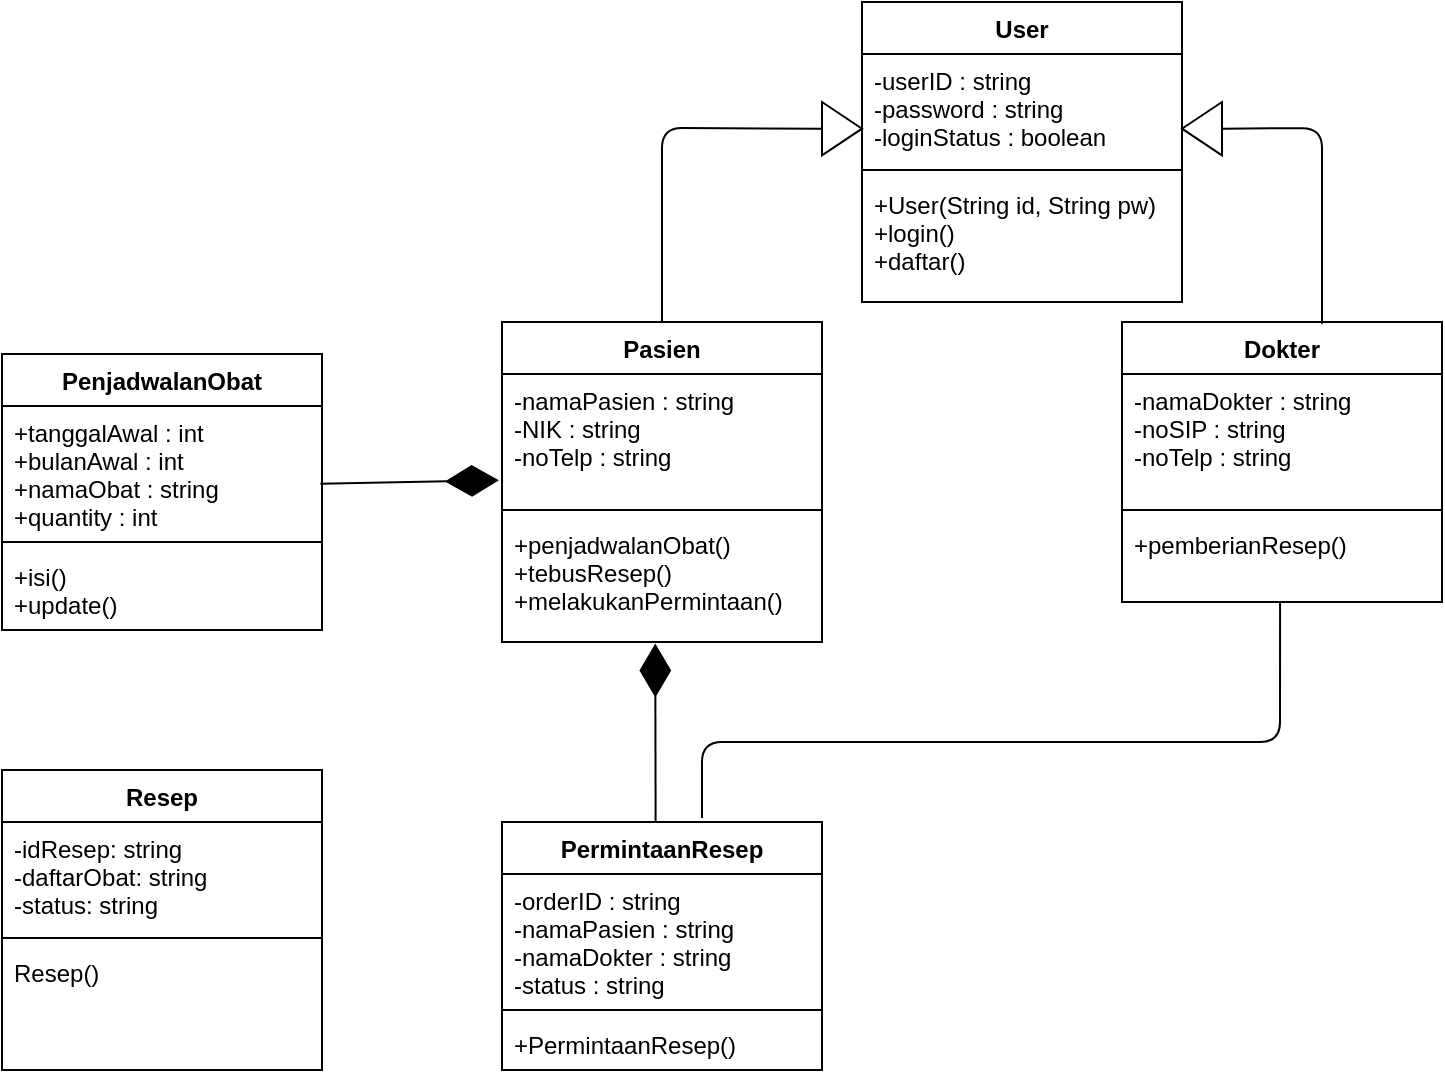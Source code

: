 <mxfile version="13.9.2" type="github">
  <diagram id="MlJI2Lvfq05DiYabIVUM" name="Page-1">
    <mxGraphModel dx="1718" dy="479" grid="1" gridSize="10" guides="1" tooltips="1" connect="1" arrows="1" fold="1" page="1" pageScale="1" pageWidth="850" pageHeight="1100" math="0" shadow="0">
      <root>
        <mxCell id="0" />
        <mxCell id="1" parent="0" />
        <mxCell id="v66dLdxhp5NwMRdZ7sNX-5" value="User" style="swimlane;fontStyle=1;align=center;verticalAlign=top;childLayout=stackLayout;horizontal=1;startSize=26;horizontalStack=0;resizeParent=1;resizeParentMax=0;resizeLast=0;collapsible=1;marginBottom=0;" parent="1" vertex="1">
          <mxGeometry x="320" y="110" width="160" height="150" as="geometry" />
        </mxCell>
        <mxCell id="v66dLdxhp5NwMRdZ7sNX-6" value="-userID : string&#xa;-password : string&#xa;-loginStatus : boolean&#xa;" style="text;strokeColor=none;fillColor=none;align=left;verticalAlign=top;spacingLeft=4;spacingRight=4;overflow=hidden;rotatable=0;points=[[0,0.5],[1,0.5]];portConstraint=eastwest;" parent="v66dLdxhp5NwMRdZ7sNX-5" vertex="1">
          <mxGeometry y="26" width="160" height="54" as="geometry" />
        </mxCell>
        <mxCell id="v66dLdxhp5NwMRdZ7sNX-7" value="" style="line;strokeWidth=1;fillColor=none;align=left;verticalAlign=middle;spacingTop=-1;spacingLeft=3;spacingRight=3;rotatable=0;labelPosition=right;points=[];portConstraint=eastwest;" parent="v66dLdxhp5NwMRdZ7sNX-5" vertex="1">
          <mxGeometry y="80" width="160" height="8" as="geometry" />
        </mxCell>
        <mxCell id="v66dLdxhp5NwMRdZ7sNX-8" value="+User(String id, String pw)&#xa;+login()&#xa;+daftar()&#xa;" style="text;strokeColor=none;fillColor=none;align=left;verticalAlign=top;spacingLeft=4;spacingRight=4;overflow=hidden;rotatable=0;points=[[0,0.5],[1,0.5]];portConstraint=eastwest;" parent="v66dLdxhp5NwMRdZ7sNX-5" vertex="1">
          <mxGeometry y="88" width="160" height="62" as="geometry" />
        </mxCell>
        <mxCell id="v66dLdxhp5NwMRdZ7sNX-9" value="Pasien" style="swimlane;fontStyle=1;align=center;verticalAlign=top;childLayout=stackLayout;horizontal=1;startSize=26;horizontalStack=0;resizeParent=1;resizeParentMax=0;resizeLast=0;collapsible=1;marginBottom=0;" parent="1" vertex="1">
          <mxGeometry x="140" y="270" width="160" height="160" as="geometry" />
        </mxCell>
        <mxCell id="v66dLdxhp5NwMRdZ7sNX-10" value="-namaPasien : string&#xa;-NIK : string&#xa;-noTelp : string" style="text;strokeColor=none;fillColor=none;align=left;verticalAlign=top;spacingLeft=4;spacingRight=4;overflow=hidden;rotatable=0;points=[[0,0.5],[1,0.5]];portConstraint=eastwest;" parent="v66dLdxhp5NwMRdZ7sNX-9" vertex="1">
          <mxGeometry y="26" width="160" height="64" as="geometry" />
        </mxCell>
        <mxCell id="v66dLdxhp5NwMRdZ7sNX-11" value="" style="line;strokeWidth=1;fillColor=none;align=left;verticalAlign=middle;spacingTop=-1;spacingLeft=3;spacingRight=3;rotatable=0;labelPosition=right;points=[];portConstraint=eastwest;" parent="v66dLdxhp5NwMRdZ7sNX-9" vertex="1">
          <mxGeometry y="90" width="160" height="8" as="geometry" />
        </mxCell>
        <mxCell id="v66dLdxhp5NwMRdZ7sNX-12" value="+penjadwalanObat()&#xa;+tebusResep()&#xa;+melakukanPermintaan()&#xa;" style="text;strokeColor=none;fillColor=none;align=left;verticalAlign=top;spacingLeft=4;spacingRight=4;overflow=hidden;rotatable=0;points=[[0,0.5],[1,0.5]];portConstraint=eastwest;" parent="v66dLdxhp5NwMRdZ7sNX-9" vertex="1">
          <mxGeometry y="98" width="160" height="62" as="geometry" />
        </mxCell>
        <mxCell id="v66dLdxhp5NwMRdZ7sNX-13" value="Dokter" style="swimlane;fontStyle=1;align=center;verticalAlign=top;childLayout=stackLayout;horizontal=1;startSize=26;horizontalStack=0;resizeParent=1;resizeParentMax=0;resizeLast=0;collapsible=1;marginBottom=0;" parent="1" vertex="1">
          <mxGeometry x="450" y="270" width="160" height="140" as="geometry" />
        </mxCell>
        <mxCell id="v66dLdxhp5NwMRdZ7sNX-14" value="-namaDokter : string&#xa;-noSIP : string&#xa;-noTelp : string&#xa;" style="text;strokeColor=none;fillColor=none;align=left;verticalAlign=top;spacingLeft=4;spacingRight=4;overflow=hidden;rotatable=0;points=[[0,0.5],[1,0.5]];portConstraint=eastwest;" parent="v66dLdxhp5NwMRdZ7sNX-13" vertex="1">
          <mxGeometry y="26" width="160" height="64" as="geometry" />
        </mxCell>
        <mxCell id="v66dLdxhp5NwMRdZ7sNX-15" value="" style="line;strokeWidth=1;fillColor=none;align=left;verticalAlign=middle;spacingTop=-1;spacingLeft=3;spacingRight=3;rotatable=0;labelPosition=right;points=[];portConstraint=eastwest;" parent="v66dLdxhp5NwMRdZ7sNX-13" vertex="1">
          <mxGeometry y="90" width="160" height="8" as="geometry" />
        </mxCell>
        <mxCell id="v66dLdxhp5NwMRdZ7sNX-16" value="+pemberianResep()" style="text;strokeColor=none;fillColor=none;align=left;verticalAlign=top;spacingLeft=4;spacingRight=4;overflow=hidden;rotatable=0;points=[[0,0.5],[1,0.5]];portConstraint=eastwest;" parent="v66dLdxhp5NwMRdZ7sNX-13" vertex="1">
          <mxGeometry y="98" width="160" height="42" as="geometry" />
        </mxCell>
        <mxCell id="v66dLdxhp5NwMRdZ7sNX-17" value="" style="triangle;whiteSpace=wrap;html=1;" parent="1" vertex="1">
          <mxGeometry x="300" y="160" width="20" height="26.67" as="geometry" />
        </mxCell>
        <mxCell id="v66dLdxhp5NwMRdZ7sNX-18" value="" style="endArrow=none;html=1;exitX=0.5;exitY=0;exitDx=0;exitDy=0;entryX=0;entryY=0.5;entryDx=0;entryDy=0;" parent="1" source="v66dLdxhp5NwMRdZ7sNX-9" target="v66dLdxhp5NwMRdZ7sNX-17" edge="1">
          <mxGeometry width="50" height="50" relative="1" as="geometry">
            <mxPoint x="310" y="220" as="sourcePoint" />
            <mxPoint x="360" y="170" as="targetPoint" />
            <Array as="points">
              <mxPoint x="220" y="173" />
            </Array>
          </mxGeometry>
        </mxCell>
        <mxCell id="v66dLdxhp5NwMRdZ7sNX-19" value="" style="triangle;whiteSpace=wrap;html=1;rotation=-180;" parent="1" vertex="1">
          <mxGeometry x="480" y="160" width="20" height="26.67" as="geometry" />
        </mxCell>
        <mxCell id="v66dLdxhp5NwMRdZ7sNX-21" value="" style="endArrow=none;html=1;entryX=0;entryY=0.5;entryDx=0;entryDy=0;exitX=0.625;exitY=0.006;exitDx=0;exitDy=0;exitPerimeter=0;" parent="1" source="v66dLdxhp5NwMRdZ7sNX-13" target="v66dLdxhp5NwMRdZ7sNX-19" edge="1">
          <mxGeometry width="50" height="50" relative="1" as="geometry">
            <mxPoint x="550" y="260" as="sourcePoint" />
            <mxPoint x="500" y="170" as="targetPoint" />
            <Array as="points">
              <mxPoint x="550" y="173" />
            </Array>
          </mxGeometry>
        </mxCell>
        <mxCell id="v66dLdxhp5NwMRdZ7sNX-22" value="" style="endArrow=diamondThin;endFill=1;endSize=24;html=1;entryX=-0.01;entryY=0.831;entryDx=0;entryDy=0;entryPerimeter=0;exitX=0.995;exitY=0.607;exitDx=0;exitDy=0;exitPerimeter=0;" parent="1" source="v66dLdxhp5NwMRdZ7sNX-24" target="v66dLdxhp5NwMRdZ7sNX-10" edge="1">
          <mxGeometry width="160" relative="1" as="geometry">
            <mxPoint x="209" y="510" as="sourcePoint" />
            <mxPoint x="209" y="443" as="targetPoint" />
          </mxGeometry>
        </mxCell>
        <mxCell id="v66dLdxhp5NwMRdZ7sNX-23" value="PenjadwalanObat" style="swimlane;fontStyle=1;align=center;verticalAlign=top;childLayout=stackLayout;horizontal=1;startSize=26;horizontalStack=0;resizeParent=1;resizeParentMax=0;resizeLast=0;collapsible=1;marginBottom=0;" parent="1" vertex="1">
          <mxGeometry x="-110" y="286" width="160" height="138" as="geometry" />
        </mxCell>
        <mxCell id="v66dLdxhp5NwMRdZ7sNX-24" value="+tanggalAwal : int&#xa;+bulanAwal : int&#xa;+namaObat : string&#xa;+quantity : int" style="text;strokeColor=none;fillColor=none;align=left;verticalAlign=top;spacingLeft=4;spacingRight=4;overflow=hidden;rotatable=0;points=[[0,0.5],[1,0.5]];portConstraint=eastwest;" parent="v66dLdxhp5NwMRdZ7sNX-23" vertex="1">
          <mxGeometry y="26" width="160" height="64" as="geometry" />
        </mxCell>
        <mxCell id="v66dLdxhp5NwMRdZ7sNX-25" value="" style="line;strokeWidth=1;fillColor=none;align=left;verticalAlign=middle;spacingTop=-1;spacingLeft=3;spacingRight=3;rotatable=0;labelPosition=right;points=[];portConstraint=eastwest;" parent="v66dLdxhp5NwMRdZ7sNX-23" vertex="1">
          <mxGeometry y="90" width="160" height="8" as="geometry" />
        </mxCell>
        <mxCell id="v66dLdxhp5NwMRdZ7sNX-26" value="+isi()&#xa;+update()" style="text;strokeColor=none;fillColor=none;align=left;verticalAlign=top;spacingLeft=4;spacingRight=4;overflow=hidden;rotatable=0;points=[[0,0.5],[1,0.5]];portConstraint=eastwest;" parent="v66dLdxhp5NwMRdZ7sNX-23" vertex="1">
          <mxGeometry y="98" width="160" height="40" as="geometry" />
        </mxCell>
        <mxCell id="v66dLdxhp5NwMRdZ7sNX-27" value="PermintaanResep" style="swimlane;fontStyle=1;align=center;verticalAlign=top;childLayout=stackLayout;horizontal=1;startSize=26;horizontalStack=0;resizeParent=1;resizeParentMax=0;resizeLast=0;collapsible=1;marginBottom=0;" parent="1" vertex="1">
          <mxGeometry x="140" y="520" width="160" height="124" as="geometry" />
        </mxCell>
        <mxCell id="v66dLdxhp5NwMRdZ7sNX-28" value="-orderID : string&#xa;-namaPasien : string&#xa;-namaDokter : string&#xa;-status : string&#xa;" style="text;strokeColor=none;fillColor=none;align=left;verticalAlign=top;spacingLeft=4;spacingRight=4;overflow=hidden;rotatable=0;points=[[0,0.5],[1,0.5]];portConstraint=eastwest;" parent="v66dLdxhp5NwMRdZ7sNX-27" vertex="1">
          <mxGeometry y="26" width="160" height="64" as="geometry" />
        </mxCell>
        <mxCell id="v66dLdxhp5NwMRdZ7sNX-29" value="" style="line;strokeWidth=1;fillColor=none;align=left;verticalAlign=middle;spacingTop=-1;spacingLeft=3;spacingRight=3;rotatable=0;labelPosition=right;points=[];portConstraint=eastwest;" parent="v66dLdxhp5NwMRdZ7sNX-27" vertex="1">
          <mxGeometry y="90" width="160" height="8" as="geometry" />
        </mxCell>
        <mxCell id="v66dLdxhp5NwMRdZ7sNX-30" value="+PermintaanResep()" style="text;strokeColor=none;fillColor=none;align=left;verticalAlign=top;spacingLeft=4;spacingRight=4;overflow=hidden;rotatable=0;points=[[0,0.5],[1,0.5]];portConstraint=eastwest;" parent="v66dLdxhp5NwMRdZ7sNX-27" vertex="1">
          <mxGeometry y="98" width="160" height="26" as="geometry" />
        </mxCell>
        <mxCell id="v66dLdxhp5NwMRdZ7sNX-31" value="" style="endArrow=diamondThin;endFill=1;endSize=24;html=1;entryX=0.479;entryY=1.012;entryDx=0;entryDy=0;entryPerimeter=0;exitX=0.48;exitY=0.001;exitDx=0;exitDy=0;exitPerimeter=0;" parent="1" source="v66dLdxhp5NwMRdZ7sNX-27" target="v66dLdxhp5NwMRdZ7sNX-12" edge="1">
          <mxGeometry width="160" relative="1" as="geometry">
            <mxPoint x="250" y="490" as="sourcePoint" />
            <mxPoint x="410" y="490" as="targetPoint" />
          </mxGeometry>
        </mxCell>
        <mxCell id="v66dLdxhp5NwMRdZ7sNX-33" value="" style="endArrow=none;html=1;exitX=0.625;exitY=-0.016;exitDx=0;exitDy=0;exitPerimeter=0;entryX=0.494;entryY=1;entryDx=0;entryDy=0;entryPerimeter=0;" parent="1" source="v66dLdxhp5NwMRdZ7sNX-27" target="v66dLdxhp5NwMRdZ7sNX-16" edge="1">
          <mxGeometry width="50" height="50" relative="1" as="geometry">
            <mxPoint x="280" y="480" as="sourcePoint" />
            <mxPoint x="330" y="430" as="targetPoint" />
            <Array as="points">
              <mxPoint x="240" y="480" />
              <mxPoint x="529" y="480" />
            </Array>
          </mxGeometry>
        </mxCell>
        <mxCell id="1Y1DkxaDLR0P47Vaz37J-1" value="Resep" style="swimlane;fontStyle=1;align=center;verticalAlign=top;childLayout=stackLayout;horizontal=1;startSize=26;horizontalStack=0;resizeParent=1;resizeParentMax=0;resizeLast=0;collapsible=1;marginBottom=0;" vertex="1" parent="1">
          <mxGeometry x="-110" y="494" width="160" height="150" as="geometry" />
        </mxCell>
        <mxCell id="1Y1DkxaDLR0P47Vaz37J-2" value="-idResep: string&#xa;-daftarObat: string&#xa;-status: string&#xa;" style="text;strokeColor=none;fillColor=none;align=left;verticalAlign=top;spacingLeft=4;spacingRight=4;overflow=hidden;rotatable=0;points=[[0,0.5],[1,0.5]];portConstraint=eastwest;" vertex="1" parent="1Y1DkxaDLR0P47Vaz37J-1">
          <mxGeometry y="26" width="160" height="54" as="geometry" />
        </mxCell>
        <mxCell id="1Y1DkxaDLR0P47Vaz37J-3" value="" style="line;strokeWidth=1;fillColor=none;align=left;verticalAlign=middle;spacingTop=-1;spacingLeft=3;spacingRight=3;rotatable=0;labelPosition=right;points=[];portConstraint=eastwest;" vertex="1" parent="1Y1DkxaDLR0P47Vaz37J-1">
          <mxGeometry y="80" width="160" height="8" as="geometry" />
        </mxCell>
        <mxCell id="1Y1DkxaDLR0P47Vaz37J-4" value="Resep()" style="text;strokeColor=none;fillColor=none;align=left;verticalAlign=top;spacingLeft=4;spacingRight=4;overflow=hidden;rotatable=0;points=[[0,0.5],[1,0.5]];portConstraint=eastwest;" vertex="1" parent="1Y1DkxaDLR0P47Vaz37J-1">
          <mxGeometry y="88" width="160" height="62" as="geometry" />
        </mxCell>
      </root>
    </mxGraphModel>
  </diagram>
</mxfile>
